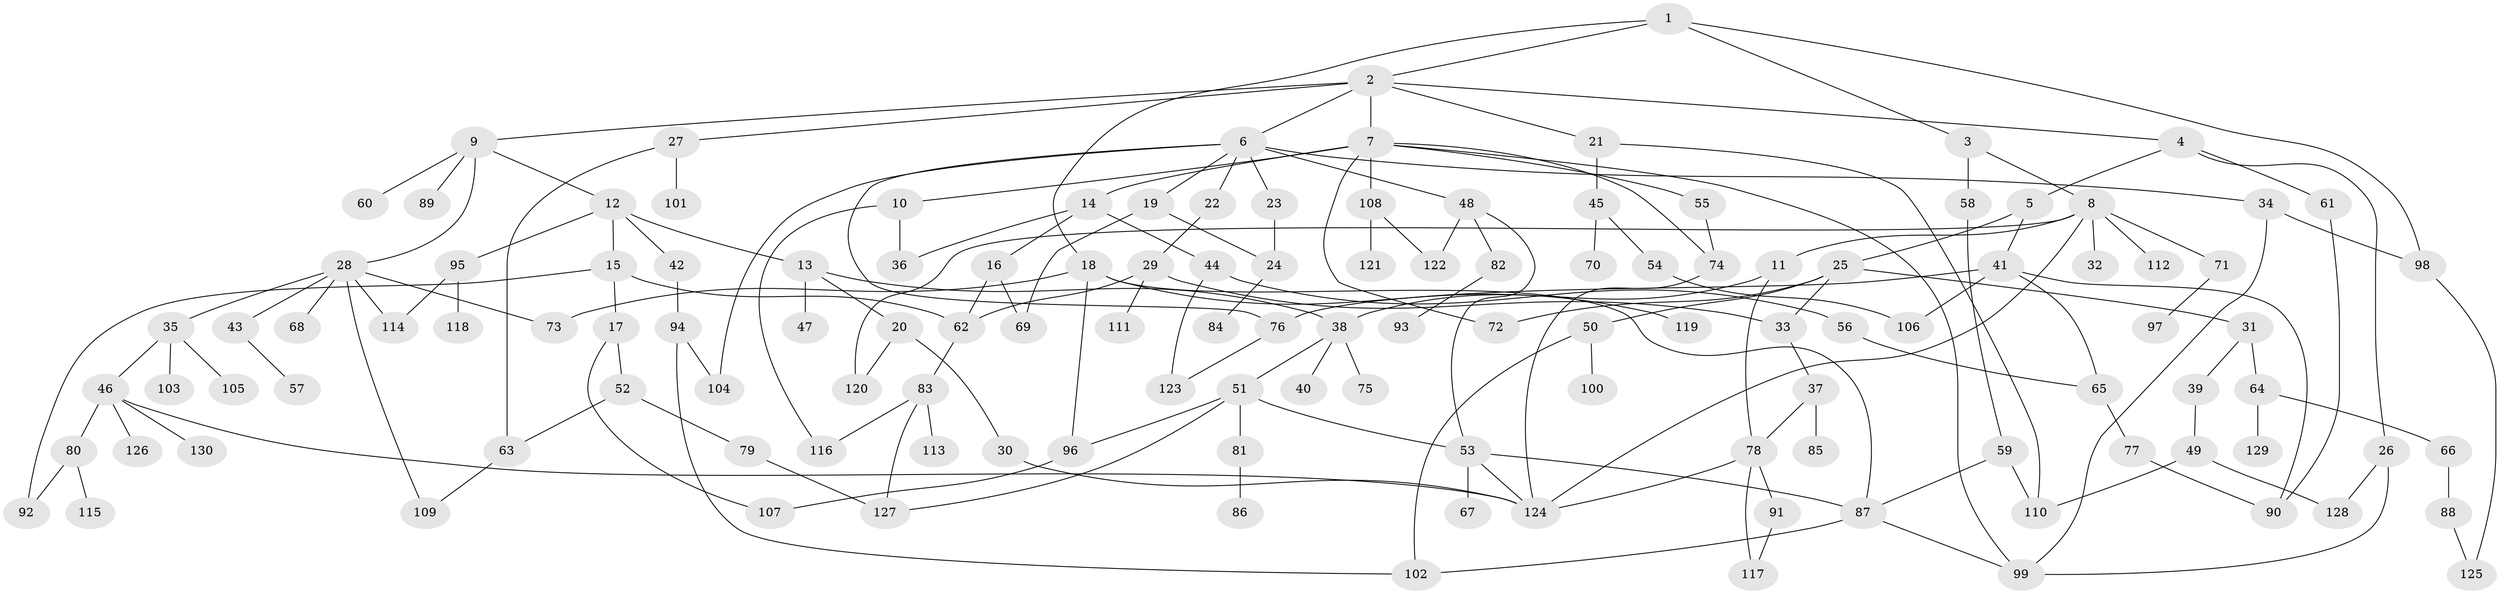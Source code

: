 // Generated by graph-tools (version 1.1) at 2025/25/03/09/25 03:25:33]
// undirected, 130 vertices, 177 edges
graph export_dot {
graph [start="1"]
  node [color=gray90,style=filled];
  1;
  2;
  3;
  4;
  5;
  6;
  7;
  8;
  9;
  10;
  11;
  12;
  13;
  14;
  15;
  16;
  17;
  18;
  19;
  20;
  21;
  22;
  23;
  24;
  25;
  26;
  27;
  28;
  29;
  30;
  31;
  32;
  33;
  34;
  35;
  36;
  37;
  38;
  39;
  40;
  41;
  42;
  43;
  44;
  45;
  46;
  47;
  48;
  49;
  50;
  51;
  52;
  53;
  54;
  55;
  56;
  57;
  58;
  59;
  60;
  61;
  62;
  63;
  64;
  65;
  66;
  67;
  68;
  69;
  70;
  71;
  72;
  73;
  74;
  75;
  76;
  77;
  78;
  79;
  80;
  81;
  82;
  83;
  84;
  85;
  86;
  87;
  88;
  89;
  90;
  91;
  92;
  93;
  94;
  95;
  96;
  97;
  98;
  99;
  100;
  101;
  102;
  103;
  104;
  105;
  106;
  107;
  108;
  109;
  110;
  111;
  112;
  113;
  114;
  115;
  116;
  117;
  118;
  119;
  120;
  121;
  122;
  123;
  124;
  125;
  126;
  127;
  128;
  129;
  130;
  1 -- 2;
  1 -- 3;
  1 -- 18;
  1 -- 98;
  2 -- 4;
  2 -- 6;
  2 -- 7;
  2 -- 9;
  2 -- 21;
  2 -- 27;
  3 -- 8;
  3 -- 58;
  4 -- 5;
  4 -- 26;
  4 -- 61;
  5 -- 25;
  5 -- 41;
  6 -- 19;
  6 -- 22;
  6 -- 23;
  6 -- 34;
  6 -- 48;
  6 -- 76;
  6 -- 104;
  7 -- 10;
  7 -- 14;
  7 -- 55;
  7 -- 108;
  7 -- 72;
  7 -- 99;
  7 -- 74;
  8 -- 11;
  8 -- 32;
  8 -- 71;
  8 -- 112;
  8 -- 120;
  8 -- 124;
  9 -- 12;
  9 -- 28;
  9 -- 60;
  9 -- 89;
  10 -- 36;
  10 -- 116;
  11 -- 38;
  11 -- 78;
  12 -- 13;
  12 -- 15;
  12 -- 42;
  12 -- 95;
  13 -- 20;
  13 -- 47;
  13 -- 38;
  14 -- 16;
  14 -- 44;
  14 -- 36;
  15 -- 17;
  15 -- 62;
  15 -- 92;
  16 -- 62;
  16 -- 69;
  17 -- 52;
  17 -- 107;
  18 -- 73;
  18 -- 119;
  18 -- 96;
  18 -- 87;
  19 -- 69;
  19 -- 24;
  20 -- 30;
  20 -- 120;
  21 -- 45;
  21 -- 110;
  22 -- 29;
  23 -- 24;
  24 -- 84;
  25 -- 31;
  25 -- 33;
  25 -- 50;
  25 -- 72;
  26 -- 128;
  26 -- 99;
  27 -- 101;
  27 -- 63;
  28 -- 35;
  28 -- 43;
  28 -- 68;
  28 -- 109;
  28 -- 114;
  28 -- 73;
  29 -- 111;
  29 -- 33;
  29 -- 62;
  30 -- 124;
  31 -- 39;
  31 -- 64;
  33 -- 37;
  34 -- 99;
  34 -- 98;
  35 -- 46;
  35 -- 103;
  35 -- 105;
  37 -- 78;
  37 -- 85;
  38 -- 40;
  38 -- 51;
  38 -- 75;
  39 -- 49;
  41 -- 106;
  41 -- 90;
  41 -- 65;
  41 -- 76;
  42 -- 94;
  43 -- 57;
  44 -- 56;
  44 -- 123;
  45 -- 54;
  45 -- 70;
  46 -- 80;
  46 -- 126;
  46 -- 130;
  46 -- 124;
  48 -- 53;
  48 -- 82;
  48 -- 122;
  49 -- 110;
  49 -- 128;
  50 -- 100;
  50 -- 102;
  51 -- 81;
  51 -- 96;
  51 -- 127;
  51 -- 53;
  52 -- 63;
  52 -- 79;
  53 -- 67;
  53 -- 87;
  53 -- 124;
  54 -- 106;
  55 -- 74;
  56 -- 65;
  58 -- 59;
  59 -- 110;
  59 -- 87;
  61 -- 90;
  62 -- 83;
  63 -- 109;
  64 -- 66;
  64 -- 129;
  65 -- 77;
  66 -- 88;
  71 -- 97;
  74 -- 124;
  76 -- 123;
  77 -- 90;
  78 -- 91;
  78 -- 124;
  78 -- 117;
  79 -- 127;
  80 -- 92;
  80 -- 115;
  81 -- 86;
  82 -- 93;
  83 -- 113;
  83 -- 116;
  83 -- 127;
  87 -- 102;
  87 -- 99;
  88 -- 125;
  91 -- 117;
  94 -- 102;
  94 -- 104;
  95 -- 118;
  95 -- 114;
  96 -- 107;
  98 -- 125;
  108 -- 121;
  108 -- 122;
}
